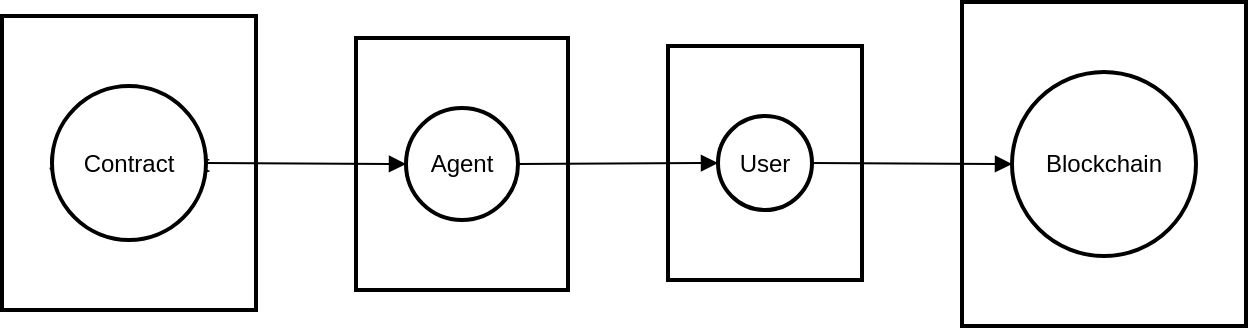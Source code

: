 <mxfile version="26.1.3">
  <diagram name="Page-1" id="Xtdm7uLr9c1uM-2WqLE0">
    <mxGraphModel>
      <root>
        <mxCell id="0" />
        <mxCell id="1" parent="0" />
        <mxCell id="2" value="Blockchains" style="whiteSpace=wrap;strokeWidth=2;" vertex="1" parent="1">
          <mxGeometry x="488" y="8" width="142" height="162" as="geometry" />
        </mxCell>
        <mxCell id="3" value="User" style="whiteSpace=wrap;strokeWidth=2;" vertex="1" parent="1">
          <mxGeometry x="341" y="30" width="97" height="117" as="geometry" />
        </mxCell>
        <mxCell id="4" value="AI Agent" style="whiteSpace=wrap;strokeWidth=2;" vertex="1" parent="1">
          <mxGeometry x="185" y="26" width="106" height="126" as="geometry" />
        </mxCell>
        <mxCell id="5" value="Smart Contract" style="whiteSpace=wrap;strokeWidth=2;" vertex="1" parent="1">
          <mxGeometry x="8" y="15" width="127" height="147" as="geometry" />
        </mxCell>
        <mxCell id="6" value="Contract" style="ellipse;aspect=fixed;strokeWidth=2;whiteSpace=wrap;" vertex="1" parent="1">
          <mxGeometry x="33" y="50" width="77" height="77" as="geometry" />
        </mxCell>
        <mxCell id="7" value="Agent" style="ellipse;aspect=fixed;strokeWidth=2;whiteSpace=wrap;" vertex="1" parent="1">
          <mxGeometry x="210" y="61" width="56" height="56" as="geometry" />
        </mxCell>
        <mxCell id="8" value="User" style="ellipse;aspect=fixed;strokeWidth=2;whiteSpace=wrap;" vertex="1" parent="1">
          <mxGeometry x="366" y="65" width="47" height="47" as="geometry" />
        </mxCell>
        <mxCell id="9" value="Blockchain" style="ellipse;aspect=fixed;strokeWidth=2;whiteSpace=wrap;" vertex="1" parent="1">
          <mxGeometry x="513" y="43" width="92" height="92" as="geometry" />
        </mxCell>
        <mxCell id="10" value="" style="curved=1;startArrow=none;endArrow=block;exitX=1;exitY=0.5;entryX=0;entryY=0.5;" edge="1" parent="1" source="6" target="7">
          <mxGeometry relative="1" as="geometry">
            <Array as="points" />
          </mxGeometry>
        </mxCell>
        <mxCell id="11" value="" style="curved=1;startArrow=none;endArrow=block;exitX=1.01;exitY=0.5;entryX=0.01;entryY=0.51;" edge="1" parent="1" source="7" target="8">
          <mxGeometry relative="1" as="geometry">
            <Array as="points" />
          </mxGeometry>
        </mxCell>
        <mxCell id="12" value="" style="curved=1;startArrow=none;endArrow=block;exitX=1;exitY=0.51;entryX=0;entryY=0.5;" edge="1" parent="1" source="8" target="9">
          <mxGeometry relative="1" as="geometry">
            <Array as="points" />
          </mxGeometry>
        </mxCell>
      </root>
    </mxGraphModel>
  </diagram>
</mxfile>
